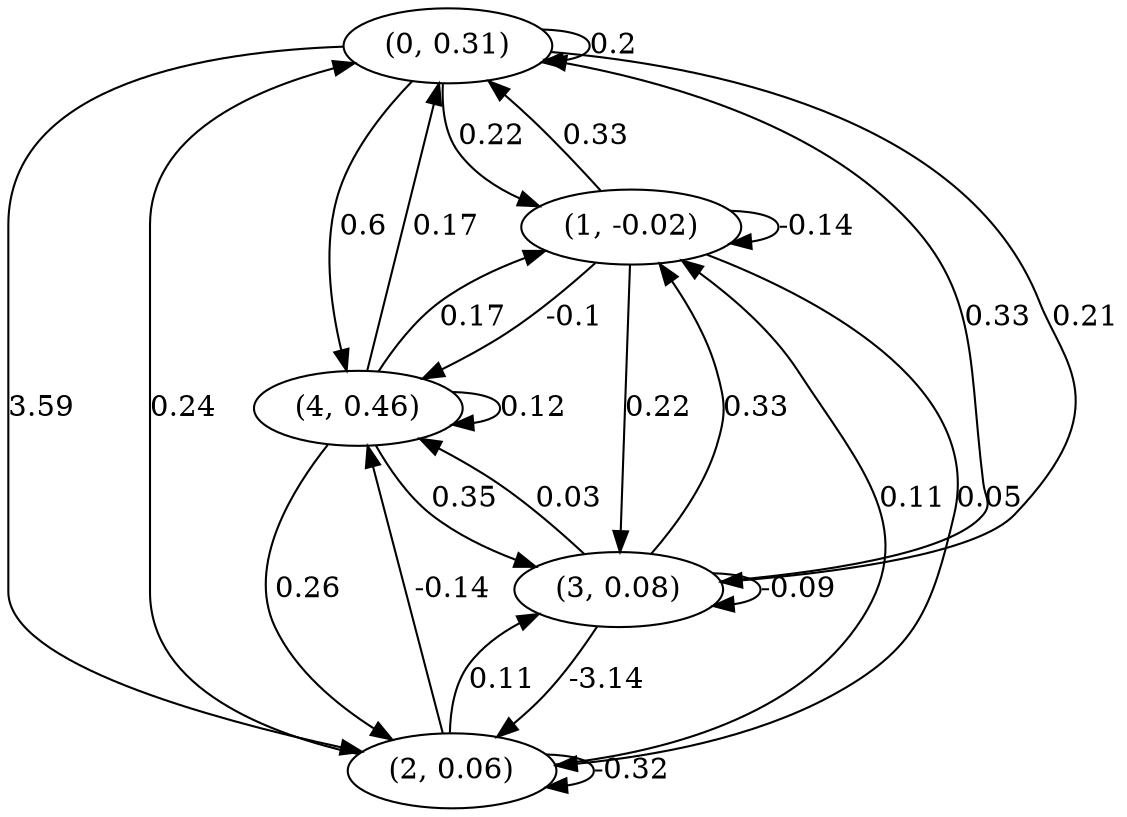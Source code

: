 digraph {
    0 [ label = "(0, 0.31)" ]
    1 [ label = "(1, -0.02)" ]
    2 [ label = "(2, 0.06)" ]
    3 [ label = "(3, 0.08)" ]
    4 [ label = "(4, 0.46)" ]
    0 -> 0 [ label = "0.2" ]
    1 -> 1 [ label = "-0.14" ]
    2 -> 2 [ label = "-0.32" ]
    3 -> 3 [ label = "-0.09" ]
    4 -> 4 [ label = "0.12" ]
    1 -> 0 [ label = "0.33" ]
    2 -> 0 [ label = "0.24" ]
    3 -> 0 [ label = "0.33" ]
    4 -> 0 [ label = "0.17" ]
    0 -> 1 [ label = "0.22" ]
    2 -> 1 [ label = "0.11" ]
    3 -> 1 [ label = "0.33" ]
    4 -> 1 [ label = "0.17" ]
    0 -> 2 [ label = "3.59" ]
    1 -> 2 [ label = "0.05" ]
    3 -> 2 [ label = "-3.14" ]
    4 -> 2 [ label = "0.26" ]
    0 -> 3 [ label = "0.21" ]
    1 -> 3 [ label = "0.22" ]
    2 -> 3 [ label = "0.11" ]
    4 -> 3 [ label = "0.35" ]
    0 -> 4 [ label = "0.6" ]
    1 -> 4 [ label = "-0.1" ]
    2 -> 4 [ label = "-0.14" ]
    3 -> 4 [ label = "0.03" ]
}

